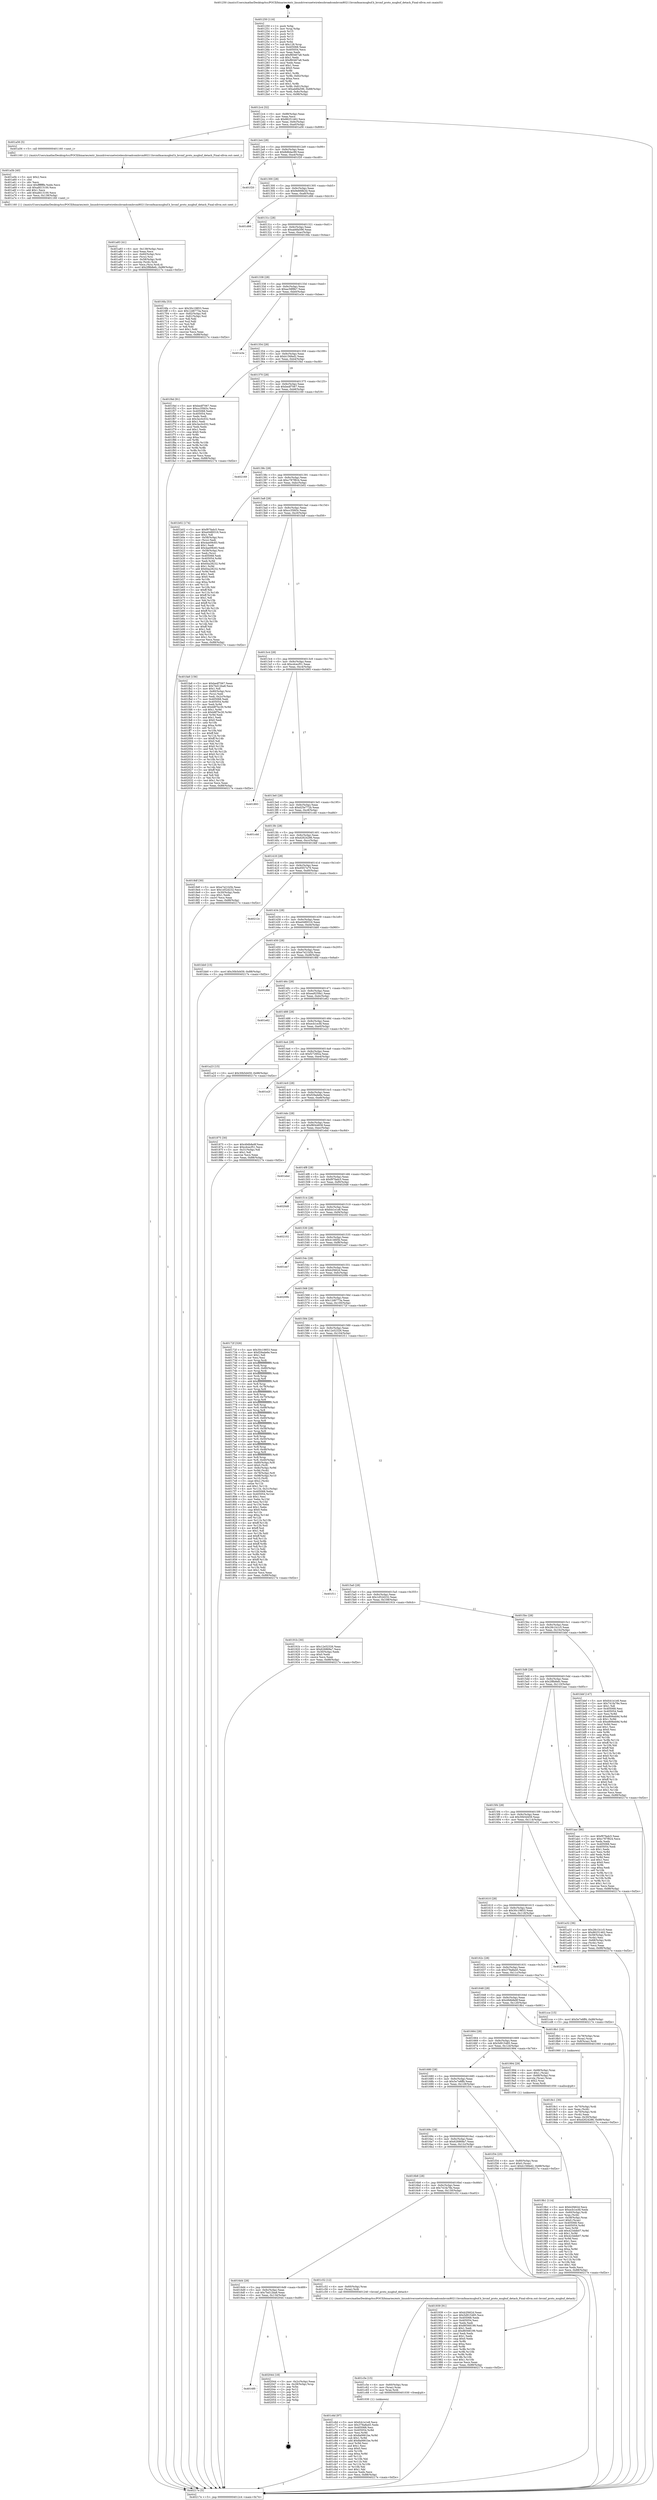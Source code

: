 digraph "0x401250" {
  label = "0x401250 (/mnt/c/Users/mathe/Desktop/tcc/POCII/binaries/extr_linuxdriversnetwirelessbroadcombrcm80211brcmfmacmsgbuf.h_brcmf_proto_msgbuf_detach_Final-ollvm.out::main(0))"
  labelloc = "t"
  node[shape=record]

  Entry [label="",width=0.3,height=0.3,shape=circle,fillcolor=black,style=filled]
  "0x4012c4" [label="{
     0x4012c4 [32]\l
     | [instrs]\l
     &nbsp;&nbsp;0x4012c4 \<+6\>: mov -0x88(%rbp),%eax\l
     &nbsp;&nbsp;0x4012ca \<+2\>: mov %eax,%ecx\l
     &nbsp;&nbsp;0x4012cc \<+6\>: sub $0x86251462,%ecx\l
     &nbsp;&nbsp;0x4012d2 \<+6\>: mov %eax,-0x9c(%rbp)\l
     &nbsp;&nbsp;0x4012d8 \<+6\>: mov %ecx,-0xa0(%rbp)\l
     &nbsp;&nbsp;0x4012de \<+6\>: je 0000000000401a56 \<main+0x806\>\l
  }"]
  "0x401a56" [label="{
     0x401a56 [5]\l
     | [instrs]\l
     &nbsp;&nbsp;0x401a56 \<+5\>: call 0000000000401160 \<next_i\>\l
     | [calls]\l
     &nbsp;&nbsp;0x401160 \{1\} (/mnt/c/Users/mathe/Desktop/tcc/POCII/binaries/extr_linuxdriversnetwirelessbroadcombrcm80211brcmfmacmsgbuf.h_brcmf_proto_msgbuf_detach_Final-ollvm.out::next_i)\l
  }"]
  "0x4012e4" [label="{
     0x4012e4 [28]\l
     | [instrs]\l
     &nbsp;&nbsp;0x4012e4 \<+5\>: jmp 00000000004012e9 \<main+0x99\>\l
     &nbsp;&nbsp;0x4012e9 \<+6\>: mov -0x9c(%rbp),%eax\l
     &nbsp;&nbsp;0x4012ef \<+5\>: sub $0x8d6dac99,%eax\l
     &nbsp;&nbsp;0x4012f4 \<+6\>: mov %eax,-0xa4(%rbp)\l
     &nbsp;&nbsp;0x4012fa \<+6\>: je 0000000000401f20 \<main+0xcd0\>\l
  }"]
  Exit [label="",width=0.3,height=0.3,shape=circle,fillcolor=black,style=filled,peripheries=2]
  "0x401f20" [label="{
     0x401f20\l
  }", style=dashed]
  "0x401300" [label="{
     0x401300 [28]\l
     | [instrs]\l
     &nbsp;&nbsp;0x401300 \<+5\>: jmp 0000000000401305 \<main+0xb5\>\l
     &nbsp;&nbsp;0x401305 \<+6\>: mov -0x9c(%rbp),%eax\l
     &nbsp;&nbsp;0x40130b \<+5\>: sub $0x9e668b3d,%eax\l
     &nbsp;&nbsp;0x401310 \<+6\>: mov %eax,-0xa8(%rbp)\l
     &nbsp;&nbsp;0x401316 \<+6\>: je 0000000000401d66 \<main+0xb16\>\l
  }"]
  "0x4016f0" [label="{
     0x4016f0\l
  }", style=dashed]
  "0x401d66" [label="{
     0x401d66\l
  }", style=dashed]
  "0x40131c" [label="{
     0x40131c [28]\l
     | [instrs]\l
     &nbsp;&nbsp;0x40131c \<+5\>: jmp 0000000000401321 \<main+0xd1\>\l
     &nbsp;&nbsp;0x401321 \<+6\>: mov -0x9c(%rbp),%eax\l
     &nbsp;&nbsp;0x401327 \<+5\>: sub $0xab6fa596,%eax\l
     &nbsp;&nbsp;0x40132c \<+6\>: mov %eax,-0xac(%rbp)\l
     &nbsp;&nbsp;0x401332 \<+6\>: je 00000000004016fa \<main+0x4aa\>\l
  }"]
  "0x402044" [label="{
     0x402044 [18]\l
     | [instrs]\l
     &nbsp;&nbsp;0x402044 \<+3\>: mov -0x2c(%rbp),%eax\l
     &nbsp;&nbsp;0x402047 \<+4\>: lea -0x28(%rbp),%rsp\l
     &nbsp;&nbsp;0x40204b \<+1\>: pop %rbx\l
     &nbsp;&nbsp;0x40204c \<+2\>: pop %r12\l
     &nbsp;&nbsp;0x40204e \<+2\>: pop %r13\l
     &nbsp;&nbsp;0x402050 \<+2\>: pop %r14\l
     &nbsp;&nbsp;0x402052 \<+2\>: pop %r15\l
     &nbsp;&nbsp;0x402054 \<+1\>: pop %rbp\l
     &nbsp;&nbsp;0x402055 \<+1\>: ret\l
  }"]
  "0x4016fa" [label="{
     0x4016fa [53]\l
     | [instrs]\l
     &nbsp;&nbsp;0x4016fa \<+5\>: mov $0x30c19853,%eax\l
     &nbsp;&nbsp;0x4016ff \<+5\>: mov $0x12d6773a,%ecx\l
     &nbsp;&nbsp;0x401704 \<+6\>: mov -0x82(%rbp),%dl\l
     &nbsp;&nbsp;0x40170a \<+7\>: mov -0x81(%rbp),%sil\l
     &nbsp;&nbsp;0x401711 \<+3\>: mov %dl,%dil\l
     &nbsp;&nbsp;0x401714 \<+3\>: and %sil,%dil\l
     &nbsp;&nbsp;0x401717 \<+3\>: xor %sil,%dl\l
     &nbsp;&nbsp;0x40171a \<+3\>: or %dl,%dil\l
     &nbsp;&nbsp;0x40171d \<+4\>: test $0x1,%dil\l
     &nbsp;&nbsp;0x401721 \<+3\>: cmovne %ecx,%eax\l
     &nbsp;&nbsp;0x401724 \<+6\>: mov %eax,-0x88(%rbp)\l
     &nbsp;&nbsp;0x40172a \<+5\>: jmp 000000000040217e \<main+0xf2e\>\l
  }"]
  "0x401338" [label="{
     0x401338 [28]\l
     | [instrs]\l
     &nbsp;&nbsp;0x401338 \<+5\>: jmp 000000000040133d \<main+0xed\>\l
     &nbsp;&nbsp;0x40133d \<+6\>: mov -0x9c(%rbp),%eax\l
     &nbsp;&nbsp;0x401343 \<+5\>: sub $0xac58f9b7,%eax\l
     &nbsp;&nbsp;0x401348 \<+6\>: mov %eax,-0xb0(%rbp)\l
     &nbsp;&nbsp;0x40134e \<+6\>: je 0000000000401e3e \<main+0xbee\>\l
  }"]
  "0x40217e" [label="{
     0x40217e [5]\l
     | [instrs]\l
     &nbsp;&nbsp;0x40217e \<+5\>: jmp 00000000004012c4 \<main+0x74\>\l
  }"]
  "0x401250" [label="{
     0x401250 [116]\l
     | [instrs]\l
     &nbsp;&nbsp;0x401250 \<+1\>: push %rbp\l
     &nbsp;&nbsp;0x401251 \<+3\>: mov %rsp,%rbp\l
     &nbsp;&nbsp;0x401254 \<+2\>: push %r15\l
     &nbsp;&nbsp;0x401256 \<+2\>: push %r14\l
     &nbsp;&nbsp;0x401258 \<+2\>: push %r13\l
     &nbsp;&nbsp;0x40125a \<+2\>: push %r12\l
     &nbsp;&nbsp;0x40125c \<+1\>: push %rbx\l
     &nbsp;&nbsp;0x40125d \<+7\>: sub $0x128,%rsp\l
     &nbsp;&nbsp;0x401264 \<+7\>: mov 0x405068,%eax\l
     &nbsp;&nbsp;0x40126b \<+7\>: mov 0x405054,%ecx\l
     &nbsp;&nbsp;0x401272 \<+2\>: mov %eax,%edx\l
     &nbsp;&nbsp;0x401274 \<+6\>: add $0xf60467a8,%edx\l
     &nbsp;&nbsp;0x40127a \<+3\>: sub $0x1,%edx\l
     &nbsp;&nbsp;0x40127d \<+6\>: sub $0xf60467a8,%edx\l
     &nbsp;&nbsp;0x401283 \<+3\>: imul %edx,%eax\l
     &nbsp;&nbsp;0x401286 \<+3\>: and $0x1,%eax\l
     &nbsp;&nbsp;0x401289 \<+3\>: cmp $0x0,%eax\l
     &nbsp;&nbsp;0x40128c \<+4\>: sete %r8b\l
     &nbsp;&nbsp;0x401290 \<+4\>: and $0x1,%r8b\l
     &nbsp;&nbsp;0x401294 \<+7\>: mov %r8b,-0x82(%rbp)\l
     &nbsp;&nbsp;0x40129b \<+3\>: cmp $0xa,%ecx\l
     &nbsp;&nbsp;0x40129e \<+4\>: setl %r8b\l
     &nbsp;&nbsp;0x4012a2 \<+4\>: and $0x1,%r8b\l
     &nbsp;&nbsp;0x4012a6 \<+7\>: mov %r8b,-0x81(%rbp)\l
     &nbsp;&nbsp;0x4012ad \<+10\>: movl $0xab6fa596,-0x88(%rbp)\l
     &nbsp;&nbsp;0x4012b7 \<+6\>: mov %edi,-0x8c(%rbp)\l
     &nbsp;&nbsp;0x4012bd \<+7\>: mov %rsi,-0x98(%rbp)\l
  }"]
  "0x401c6d" [label="{
     0x401c6d [97]\l
     | [instrs]\l
     &nbsp;&nbsp;0x401c6d \<+5\>: mov $0xfcb1e1e8,%ecx\l
     &nbsp;&nbsp;0x401c72 \<+5\>: mov $0x378a8a45,%edx\l
     &nbsp;&nbsp;0x401c77 \<+7\>: mov 0x405068,%esi\l
     &nbsp;&nbsp;0x401c7e \<+8\>: mov 0x405054,%r8d\l
     &nbsp;&nbsp;0x401c86 \<+3\>: mov %esi,%r9d\l
     &nbsp;&nbsp;0x401c89 \<+7\>: sub $0x8a0661be,%r9d\l
     &nbsp;&nbsp;0x401c90 \<+4\>: sub $0x1,%r9d\l
     &nbsp;&nbsp;0x401c94 \<+7\>: add $0x8a0661be,%r9d\l
     &nbsp;&nbsp;0x401c9b \<+4\>: imul %r9d,%esi\l
     &nbsp;&nbsp;0x401c9f \<+3\>: and $0x1,%esi\l
     &nbsp;&nbsp;0x401ca2 \<+3\>: cmp $0x0,%esi\l
     &nbsp;&nbsp;0x401ca5 \<+4\>: sete %r10b\l
     &nbsp;&nbsp;0x401ca9 \<+4\>: cmp $0xa,%r8d\l
     &nbsp;&nbsp;0x401cad \<+4\>: setl %r11b\l
     &nbsp;&nbsp;0x401cb1 \<+3\>: mov %r10b,%bl\l
     &nbsp;&nbsp;0x401cb4 \<+3\>: and %r11b,%bl\l
     &nbsp;&nbsp;0x401cb7 \<+3\>: xor %r11b,%r10b\l
     &nbsp;&nbsp;0x401cba \<+3\>: or %r10b,%bl\l
     &nbsp;&nbsp;0x401cbd \<+3\>: test $0x1,%bl\l
     &nbsp;&nbsp;0x401cc0 \<+3\>: cmovne %edx,%ecx\l
     &nbsp;&nbsp;0x401cc3 \<+6\>: mov %ecx,-0x88(%rbp)\l
     &nbsp;&nbsp;0x401cc9 \<+5\>: jmp 000000000040217e \<main+0xf2e\>\l
  }"]
  "0x401e3e" [label="{
     0x401e3e\l
  }", style=dashed]
  "0x401354" [label="{
     0x401354 [28]\l
     | [instrs]\l
     &nbsp;&nbsp;0x401354 \<+5\>: jmp 0000000000401359 \<main+0x109\>\l
     &nbsp;&nbsp;0x401359 \<+6\>: mov -0x9c(%rbp),%eax\l
     &nbsp;&nbsp;0x40135f \<+5\>: sub $0xb156fed2,%eax\l
     &nbsp;&nbsp;0x401364 \<+6\>: mov %eax,-0xb4(%rbp)\l
     &nbsp;&nbsp;0x40136a \<+6\>: je 0000000000401f4d \<main+0xcfd\>\l
  }"]
  "0x401c5e" [label="{
     0x401c5e [15]\l
     | [instrs]\l
     &nbsp;&nbsp;0x401c5e \<+4\>: mov -0x60(%rbp),%rax\l
     &nbsp;&nbsp;0x401c62 \<+3\>: mov (%rax),%rax\l
     &nbsp;&nbsp;0x401c65 \<+3\>: mov %rax,%rdi\l
     &nbsp;&nbsp;0x401c68 \<+5\>: call 0000000000401030 \<free@plt\>\l
     | [calls]\l
     &nbsp;&nbsp;0x401030 \{1\} (unknown)\l
  }"]
  "0x401f4d" [label="{
     0x401f4d [91]\l
     | [instrs]\l
     &nbsp;&nbsp;0x401f4d \<+5\>: mov $0xbedf7067,%eax\l
     &nbsp;&nbsp;0x401f52 \<+5\>: mov $0xcc35fd3c,%ecx\l
     &nbsp;&nbsp;0x401f57 \<+7\>: mov 0x405068,%edx\l
     &nbsp;&nbsp;0x401f5e \<+7\>: mov 0x405054,%esi\l
     &nbsp;&nbsp;0x401f65 \<+2\>: mov %edx,%edi\l
     &nbsp;&nbsp;0x401f67 \<+6\>: sub $0x3ec0c032,%edi\l
     &nbsp;&nbsp;0x401f6d \<+3\>: sub $0x1,%edi\l
     &nbsp;&nbsp;0x401f70 \<+6\>: add $0x3ec0c032,%edi\l
     &nbsp;&nbsp;0x401f76 \<+3\>: imul %edi,%edx\l
     &nbsp;&nbsp;0x401f79 \<+3\>: and $0x1,%edx\l
     &nbsp;&nbsp;0x401f7c \<+3\>: cmp $0x0,%edx\l
     &nbsp;&nbsp;0x401f7f \<+4\>: sete %r8b\l
     &nbsp;&nbsp;0x401f83 \<+3\>: cmp $0xa,%esi\l
     &nbsp;&nbsp;0x401f86 \<+4\>: setl %r9b\l
     &nbsp;&nbsp;0x401f8a \<+3\>: mov %r8b,%r10b\l
     &nbsp;&nbsp;0x401f8d \<+3\>: and %r9b,%r10b\l
     &nbsp;&nbsp;0x401f90 \<+3\>: xor %r9b,%r8b\l
     &nbsp;&nbsp;0x401f93 \<+3\>: or %r8b,%r10b\l
     &nbsp;&nbsp;0x401f96 \<+4\>: test $0x1,%r10b\l
     &nbsp;&nbsp;0x401f9a \<+3\>: cmovne %ecx,%eax\l
     &nbsp;&nbsp;0x401f9d \<+6\>: mov %eax,-0x88(%rbp)\l
     &nbsp;&nbsp;0x401fa3 \<+5\>: jmp 000000000040217e \<main+0xf2e\>\l
  }"]
  "0x401370" [label="{
     0x401370 [28]\l
     | [instrs]\l
     &nbsp;&nbsp;0x401370 \<+5\>: jmp 0000000000401375 \<main+0x125\>\l
     &nbsp;&nbsp;0x401375 \<+6\>: mov -0x9c(%rbp),%eax\l
     &nbsp;&nbsp;0x40137b \<+5\>: sub $0xbedf7067,%eax\l
     &nbsp;&nbsp;0x401380 \<+6\>: mov %eax,-0xb8(%rbp)\l
     &nbsp;&nbsp;0x401386 \<+6\>: je 0000000000402169 \<main+0xf19\>\l
  }"]
  "0x4016d4" [label="{
     0x4016d4 [28]\l
     | [instrs]\l
     &nbsp;&nbsp;0x4016d4 \<+5\>: jmp 00000000004016d9 \<main+0x489\>\l
     &nbsp;&nbsp;0x4016d9 \<+6\>: mov -0x9c(%rbp),%eax\l
     &nbsp;&nbsp;0x4016df \<+5\>: sub $0x7bd12ba8,%eax\l
     &nbsp;&nbsp;0x4016e4 \<+6\>: mov %eax,-0x134(%rbp)\l
     &nbsp;&nbsp;0x4016ea \<+6\>: je 0000000000402044 \<main+0xdf4\>\l
  }"]
  "0x402169" [label="{
     0x402169\l
  }", style=dashed]
  "0x40138c" [label="{
     0x40138c [28]\l
     | [instrs]\l
     &nbsp;&nbsp;0x40138c \<+5\>: jmp 0000000000401391 \<main+0x141\>\l
     &nbsp;&nbsp;0x401391 \<+6\>: mov -0x9c(%rbp),%eax\l
     &nbsp;&nbsp;0x401397 \<+5\>: sub $0xc787f824,%eax\l
     &nbsp;&nbsp;0x40139c \<+6\>: mov %eax,-0xbc(%rbp)\l
     &nbsp;&nbsp;0x4013a2 \<+6\>: je 0000000000401b02 \<main+0x8b2\>\l
  }"]
  "0x401c52" [label="{
     0x401c52 [12]\l
     | [instrs]\l
     &nbsp;&nbsp;0x401c52 \<+4\>: mov -0x60(%rbp),%rax\l
     &nbsp;&nbsp;0x401c56 \<+3\>: mov (%rax),%rdi\l
     &nbsp;&nbsp;0x401c59 \<+5\>: call 0000000000401240 \<brcmf_proto_msgbuf_detach\>\l
     | [calls]\l
     &nbsp;&nbsp;0x401240 \{1\} (/mnt/c/Users/mathe/Desktop/tcc/POCII/binaries/extr_linuxdriversnetwirelessbroadcombrcm80211brcmfmacmsgbuf.h_brcmf_proto_msgbuf_detach_Final-ollvm.out::brcmf_proto_msgbuf_detach)\l
  }"]
  "0x401b02" [label="{
     0x401b02 [174]\l
     | [instrs]\l
     &nbsp;&nbsp;0x401b02 \<+5\>: mov $0xf97fadc5,%eax\l
     &nbsp;&nbsp;0x401b07 \<+5\>: mov $0xe0489316,%ecx\l
     &nbsp;&nbsp;0x401b0c \<+2\>: mov $0x1,%dl\l
     &nbsp;&nbsp;0x401b0e \<+4\>: mov -0x58(%rbp),%rsi\l
     &nbsp;&nbsp;0x401b12 \<+2\>: mov (%rsi),%edi\l
     &nbsp;&nbsp;0x401b14 \<+6\>: sub $0x4ae09c83,%edi\l
     &nbsp;&nbsp;0x401b1a \<+3\>: add $0x1,%edi\l
     &nbsp;&nbsp;0x401b1d \<+6\>: add $0x4ae09c83,%edi\l
     &nbsp;&nbsp;0x401b23 \<+4\>: mov -0x58(%rbp),%rsi\l
     &nbsp;&nbsp;0x401b27 \<+2\>: mov %edi,(%rsi)\l
     &nbsp;&nbsp;0x401b29 \<+7\>: mov 0x405068,%edi\l
     &nbsp;&nbsp;0x401b30 \<+8\>: mov 0x405054,%r8d\l
     &nbsp;&nbsp;0x401b38 \<+3\>: mov %edi,%r9d\l
     &nbsp;&nbsp;0x401b3b \<+7\>: sub $0x64a28232,%r9d\l
     &nbsp;&nbsp;0x401b42 \<+4\>: sub $0x1,%r9d\l
     &nbsp;&nbsp;0x401b46 \<+7\>: add $0x64a28232,%r9d\l
     &nbsp;&nbsp;0x401b4d \<+4\>: imul %r9d,%edi\l
     &nbsp;&nbsp;0x401b51 \<+3\>: and $0x1,%edi\l
     &nbsp;&nbsp;0x401b54 \<+3\>: cmp $0x0,%edi\l
     &nbsp;&nbsp;0x401b57 \<+4\>: sete %r10b\l
     &nbsp;&nbsp;0x401b5b \<+4\>: cmp $0xa,%r8d\l
     &nbsp;&nbsp;0x401b5f \<+4\>: setl %r11b\l
     &nbsp;&nbsp;0x401b63 \<+3\>: mov %r10b,%bl\l
     &nbsp;&nbsp;0x401b66 \<+3\>: xor $0xff,%bl\l
     &nbsp;&nbsp;0x401b69 \<+3\>: mov %r11b,%r14b\l
     &nbsp;&nbsp;0x401b6c \<+4\>: xor $0xff,%r14b\l
     &nbsp;&nbsp;0x401b70 \<+3\>: xor $0x1,%dl\l
     &nbsp;&nbsp;0x401b73 \<+3\>: mov %bl,%r15b\l
     &nbsp;&nbsp;0x401b76 \<+4\>: and $0xff,%r15b\l
     &nbsp;&nbsp;0x401b7a \<+3\>: and %dl,%r10b\l
     &nbsp;&nbsp;0x401b7d \<+3\>: mov %r14b,%r12b\l
     &nbsp;&nbsp;0x401b80 \<+4\>: and $0xff,%r12b\l
     &nbsp;&nbsp;0x401b84 \<+3\>: and %dl,%r11b\l
     &nbsp;&nbsp;0x401b87 \<+3\>: or %r10b,%r15b\l
     &nbsp;&nbsp;0x401b8a \<+3\>: or %r11b,%r12b\l
     &nbsp;&nbsp;0x401b8d \<+3\>: xor %r12b,%r15b\l
     &nbsp;&nbsp;0x401b90 \<+3\>: or %r14b,%bl\l
     &nbsp;&nbsp;0x401b93 \<+3\>: xor $0xff,%bl\l
     &nbsp;&nbsp;0x401b96 \<+3\>: or $0x1,%dl\l
     &nbsp;&nbsp;0x401b99 \<+2\>: and %dl,%bl\l
     &nbsp;&nbsp;0x401b9b \<+3\>: or %bl,%r15b\l
     &nbsp;&nbsp;0x401b9e \<+4\>: test $0x1,%r15b\l
     &nbsp;&nbsp;0x401ba2 \<+3\>: cmovne %ecx,%eax\l
     &nbsp;&nbsp;0x401ba5 \<+6\>: mov %eax,-0x88(%rbp)\l
     &nbsp;&nbsp;0x401bab \<+5\>: jmp 000000000040217e \<main+0xf2e\>\l
  }"]
  "0x4013a8" [label="{
     0x4013a8 [28]\l
     | [instrs]\l
     &nbsp;&nbsp;0x4013a8 \<+5\>: jmp 00000000004013ad \<main+0x15d\>\l
     &nbsp;&nbsp;0x4013ad \<+6\>: mov -0x9c(%rbp),%eax\l
     &nbsp;&nbsp;0x4013b3 \<+5\>: sub $0xcc35fd3c,%eax\l
     &nbsp;&nbsp;0x4013b8 \<+6\>: mov %eax,-0xc0(%rbp)\l
     &nbsp;&nbsp;0x4013be \<+6\>: je 0000000000401fa8 \<main+0xd58\>\l
  }"]
  "0x401a83" [label="{
     0x401a83 [41]\l
     | [instrs]\l
     &nbsp;&nbsp;0x401a83 \<+6\>: mov -0x138(%rbp),%ecx\l
     &nbsp;&nbsp;0x401a89 \<+3\>: imul %eax,%ecx\l
     &nbsp;&nbsp;0x401a8c \<+4\>: mov -0x60(%rbp),%rsi\l
     &nbsp;&nbsp;0x401a90 \<+3\>: mov (%rsi),%rsi\l
     &nbsp;&nbsp;0x401a93 \<+4\>: mov -0x58(%rbp),%rdi\l
     &nbsp;&nbsp;0x401a97 \<+3\>: movslq (%rdi),%rdi\l
     &nbsp;&nbsp;0x401a9a \<+3\>: mov %ecx,(%rsi,%rdi,4)\l
     &nbsp;&nbsp;0x401a9d \<+10\>: movl $0x2f8b8efc,-0x88(%rbp)\l
     &nbsp;&nbsp;0x401aa7 \<+5\>: jmp 000000000040217e \<main+0xf2e\>\l
  }"]
  "0x401fa8" [label="{
     0x401fa8 [156]\l
     | [instrs]\l
     &nbsp;&nbsp;0x401fa8 \<+5\>: mov $0xbedf7067,%eax\l
     &nbsp;&nbsp;0x401fad \<+5\>: mov $0x7bd12ba8,%ecx\l
     &nbsp;&nbsp;0x401fb2 \<+2\>: mov $0x1,%dl\l
     &nbsp;&nbsp;0x401fb4 \<+4\>: mov -0x80(%rbp),%rsi\l
     &nbsp;&nbsp;0x401fb8 \<+2\>: mov (%rsi),%edi\l
     &nbsp;&nbsp;0x401fba \<+3\>: mov %edi,-0x2c(%rbp)\l
     &nbsp;&nbsp;0x401fbd \<+7\>: mov 0x405068,%edi\l
     &nbsp;&nbsp;0x401fc4 \<+8\>: mov 0x405054,%r8d\l
     &nbsp;&nbsp;0x401fcc \<+3\>: mov %edi,%r9d\l
     &nbsp;&nbsp;0x401fcf \<+7\>: add $0xb8f7bc30,%r9d\l
     &nbsp;&nbsp;0x401fd6 \<+4\>: sub $0x1,%r9d\l
     &nbsp;&nbsp;0x401fda \<+7\>: sub $0xb8f7bc30,%r9d\l
     &nbsp;&nbsp;0x401fe1 \<+4\>: imul %r9d,%edi\l
     &nbsp;&nbsp;0x401fe5 \<+3\>: and $0x1,%edi\l
     &nbsp;&nbsp;0x401fe8 \<+3\>: cmp $0x0,%edi\l
     &nbsp;&nbsp;0x401feb \<+4\>: sete %r10b\l
     &nbsp;&nbsp;0x401fef \<+4\>: cmp $0xa,%r8d\l
     &nbsp;&nbsp;0x401ff3 \<+4\>: setl %r11b\l
     &nbsp;&nbsp;0x401ff7 \<+3\>: mov %r10b,%bl\l
     &nbsp;&nbsp;0x401ffa \<+3\>: xor $0xff,%bl\l
     &nbsp;&nbsp;0x401ffd \<+3\>: mov %r11b,%r14b\l
     &nbsp;&nbsp;0x402000 \<+4\>: xor $0xff,%r14b\l
     &nbsp;&nbsp;0x402004 \<+3\>: xor $0x0,%dl\l
     &nbsp;&nbsp;0x402007 \<+3\>: mov %bl,%r15b\l
     &nbsp;&nbsp;0x40200a \<+4\>: and $0x0,%r15b\l
     &nbsp;&nbsp;0x40200e \<+3\>: and %dl,%r10b\l
     &nbsp;&nbsp;0x402011 \<+3\>: mov %r14b,%r12b\l
     &nbsp;&nbsp;0x402014 \<+4\>: and $0x0,%r12b\l
     &nbsp;&nbsp;0x402018 \<+3\>: and %dl,%r11b\l
     &nbsp;&nbsp;0x40201b \<+3\>: or %r10b,%r15b\l
     &nbsp;&nbsp;0x40201e \<+3\>: or %r11b,%r12b\l
     &nbsp;&nbsp;0x402021 \<+3\>: xor %r12b,%r15b\l
     &nbsp;&nbsp;0x402024 \<+3\>: or %r14b,%bl\l
     &nbsp;&nbsp;0x402027 \<+3\>: xor $0xff,%bl\l
     &nbsp;&nbsp;0x40202a \<+3\>: or $0x0,%dl\l
     &nbsp;&nbsp;0x40202d \<+2\>: and %dl,%bl\l
     &nbsp;&nbsp;0x40202f \<+3\>: or %bl,%r15b\l
     &nbsp;&nbsp;0x402032 \<+4\>: test $0x1,%r15b\l
     &nbsp;&nbsp;0x402036 \<+3\>: cmovne %ecx,%eax\l
     &nbsp;&nbsp;0x402039 \<+6\>: mov %eax,-0x88(%rbp)\l
     &nbsp;&nbsp;0x40203f \<+5\>: jmp 000000000040217e \<main+0xf2e\>\l
  }"]
  "0x4013c4" [label="{
     0x4013c4 [28]\l
     | [instrs]\l
     &nbsp;&nbsp;0x4013c4 \<+5\>: jmp 00000000004013c9 \<main+0x179\>\l
     &nbsp;&nbsp;0x4013c9 \<+6\>: mov -0x9c(%rbp),%eax\l
     &nbsp;&nbsp;0x4013cf \<+5\>: sub $0xcdcecf51,%eax\l
     &nbsp;&nbsp;0x4013d4 \<+6\>: mov %eax,-0xc4(%rbp)\l
     &nbsp;&nbsp;0x4013da \<+6\>: je 0000000000401893 \<main+0x643\>\l
  }"]
  "0x401a5b" [label="{
     0x401a5b [40]\l
     | [instrs]\l
     &nbsp;&nbsp;0x401a5b \<+5\>: mov $0x2,%ecx\l
     &nbsp;&nbsp;0x401a60 \<+1\>: cltd\l
     &nbsp;&nbsp;0x401a61 \<+2\>: idiv %ecx\l
     &nbsp;&nbsp;0x401a63 \<+6\>: imul $0xfffffffe,%edx,%ecx\l
     &nbsp;&nbsp;0x401a69 \<+6\>: sub $0xafd13100,%ecx\l
     &nbsp;&nbsp;0x401a6f \<+3\>: add $0x1,%ecx\l
     &nbsp;&nbsp;0x401a72 \<+6\>: add $0xafd13100,%ecx\l
     &nbsp;&nbsp;0x401a78 \<+6\>: mov %ecx,-0x138(%rbp)\l
     &nbsp;&nbsp;0x401a7e \<+5\>: call 0000000000401160 \<next_i\>\l
     | [calls]\l
     &nbsp;&nbsp;0x401160 \{1\} (/mnt/c/Users/mathe/Desktop/tcc/POCII/binaries/extr_linuxdriversnetwirelessbroadcombrcm80211brcmfmacmsgbuf.h_brcmf_proto_msgbuf_detach_Final-ollvm.out::next_i)\l
  }"]
  "0x401893" [label="{
     0x401893\l
  }", style=dashed]
  "0x4013e0" [label="{
     0x4013e0 [28]\l
     | [instrs]\l
     &nbsp;&nbsp;0x4013e0 \<+5\>: jmp 00000000004013e5 \<main+0x195\>\l
     &nbsp;&nbsp;0x4013e5 \<+6\>: mov -0x9c(%rbp),%eax\l
     &nbsp;&nbsp;0x4013eb \<+5\>: sub $0xd25e772b,%eax\l
     &nbsp;&nbsp;0x4013f0 \<+6\>: mov %eax,-0xc8(%rbp)\l
     &nbsp;&nbsp;0x4013f6 \<+6\>: je 0000000000401cdd \<main+0xa8d\>\l
  }"]
  "0x4019b1" [label="{
     0x4019b1 [114]\l
     | [instrs]\l
     &nbsp;&nbsp;0x4019b1 \<+5\>: mov $0xb2f462d,%ecx\l
     &nbsp;&nbsp;0x4019b6 \<+5\>: mov $0xecb1ecfd,%edx\l
     &nbsp;&nbsp;0x4019bb \<+4\>: mov -0x60(%rbp),%rdi\l
     &nbsp;&nbsp;0x4019bf \<+3\>: mov %rax,(%rdi)\l
     &nbsp;&nbsp;0x4019c2 \<+4\>: mov -0x58(%rbp),%rax\l
     &nbsp;&nbsp;0x4019c6 \<+6\>: movl $0x0,(%rax)\l
     &nbsp;&nbsp;0x4019cc \<+7\>: mov 0x405068,%esi\l
     &nbsp;&nbsp;0x4019d3 \<+8\>: mov 0x405054,%r8d\l
     &nbsp;&nbsp;0x4019db \<+3\>: mov %esi,%r9d\l
     &nbsp;&nbsp;0x4019de \<+7\>: add $0x423ddb07,%r9d\l
     &nbsp;&nbsp;0x4019e5 \<+4\>: sub $0x1,%r9d\l
     &nbsp;&nbsp;0x4019e9 \<+7\>: sub $0x423ddb07,%r9d\l
     &nbsp;&nbsp;0x4019f0 \<+4\>: imul %r9d,%esi\l
     &nbsp;&nbsp;0x4019f4 \<+3\>: and $0x1,%esi\l
     &nbsp;&nbsp;0x4019f7 \<+3\>: cmp $0x0,%esi\l
     &nbsp;&nbsp;0x4019fa \<+4\>: sete %r10b\l
     &nbsp;&nbsp;0x4019fe \<+4\>: cmp $0xa,%r8d\l
     &nbsp;&nbsp;0x401a02 \<+4\>: setl %r11b\l
     &nbsp;&nbsp;0x401a06 \<+3\>: mov %r10b,%bl\l
     &nbsp;&nbsp;0x401a09 \<+3\>: and %r11b,%bl\l
     &nbsp;&nbsp;0x401a0c \<+3\>: xor %r11b,%r10b\l
     &nbsp;&nbsp;0x401a0f \<+3\>: or %r10b,%bl\l
     &nbsp;&nbsp;0x401a12 \<+3\>: test $0x1,%bl\l
     &nbsp;&nbsp;0x401a15 \<+3\>: cmovne %edx,%ecx\l
     &nbsp;&nbsp;0x401a18 \<+6\>: mov %ecx,-0x88(%rbp)\l
     &nbsp;&nbsp;0x401a1e \<+5\>: jmp 000000000040217e \<main+0xf2e\>\l
  }"]
  "0x401cdd" [label="{
     0x401cdd\l
  }", style=dashed]
  "0x4013fc" [label="{
     0x4013fc [28]\l
     | [instrs]\l
     &nbsp;&nbsp;0x4013fc \<+5\>: jmp 0000000000401401 \<main+0x1b1\>\l
     &nbsp;&nbsp;0x401401 \<+6\>: mov -0x9c(%rbp),%eax\l
     &nbsp;&nbsp;0x401407 \<+5\>: sub $0xd2624286,%eax\l
     &nbsp;&nbsp;0x40140c \<+6\>: mov %eax,-0xcc(%rbp)\l
     &nbsp;&nbsp;0x401412 \<+6\>: je 00000000004018df \<main+0x68f\>\l
  }"]
  "0x4016b8" [label="{
     0x4016b8 [28]\l
     | [instrs]\l
     &nbsp;&nbsp;0x4016b8 \<+5\>: jmp 00000000004016bd \<main+0x46d\>\l
     &nbsp;&nbsp;0x4016bd \<+6\>: mov -0x9c(%rbp),%eax\l
     &nbsp;&nbsp;0x4016c3 \<+5\>: sub $0x741fa78e,%eax\l
     &nbsp;&nbsp;0x4016c8 \<+6\>: mov %eax,-0x130(%rbp)\l
     &nbsp;&nbsp;0x4016ce \<+6\>: je 0000000000401c52 \<main+0xa02\>\l
  }"]
  "0x4018df" [label="{
     0x4018df [30]\l
     | [instrs]\l
     &nbsp;&nbsp;0x4018df \<+5\>: mov $0xe7e21b5b,%eax\l
     &nbsp;&nbsp;0x4018e4 \<+5\>: mov $0x1d52d232,%ecx\l
     &nbsp;&nbsp;0x4018e9 \<+3\>: mov -0x30(%rbp),%edx\l
     &nbsp;&nbsp;0x4018ec \<+3\>: cmp $0x1,%edx\l
     &nbsp;&nbsp;0x4018ef \<+3\>: cmovl %ecx,%eax\l
     &nbsp;&nbsp;0x4018f2 \<+6\>: mov %eax,-0x88(%rbp)\l
     &nbsp;&nbsp;0x4018f8 \<+5\>: jmp 000000000040217e \<main+0xf2e\>\l
  }"]
  "0x401418" [label="{
     0x401418 [28]\l
     | [instrs]\l
     &nbsp;&nbsp;0x401418 \<+5\>: jmp 000000000040141d \<main+0x1cd\>\l
     &nbsp;&nbsp;0x40141d \<+6\>: mov -0x9c(%rbp),%eax\l
     &nbsp;&nbsp;0x401423 \<+5\>: sub $0xd5f27e79,%eax\l
     &nbsp;&nbsp;0x401428 \<+6\>: mov %eax,-0xd0(%rbp)\l
     &nbsp;&nbsp;0x40142e \<+6\>: je 000000000040212c \<main+0xedc\>\l
  }"]
  "0x401939" [label="{
     0x401939 [91]\l
     | [instrs]\l
     &nbsp;&nbsp;0x401939 \<+5\>: mov $0xb2f462d,%eax\l
     &nbsp;&nbsp;0x40193e \<+5\>: mov $0x5d915485,%ecx\l
     &nbsp;&nbsp;0x401943 \<+7\>: mov 0x405068,%edx\l
     &nbsp;&nbsp;0x40194a \<+7\>: mov 0x405054,%esi\l
     &nbsp;&nbsp;0x401951 \<+2\>: mov %edx,%edi\l
     &nbsp;&nbsp;0x401953 \<+6\>: add $0x86568199,%edi\l
     &nbsp;&nbsp;0x401959 \<+3\>: sub $0x1,%edi\l
     &nbsp;&nbsp;0x40195c \<+6\>: sub $0x86568199,%edi\l
     &nbsp;&nbsp;0x401962 \<+3\>: imul %edi,%edx\l
     &nbsp;&nbsp;0x401965 \<+3\>: and $0x1,%edx\l
     &nbsp;&nbsp;0x401968 \<+3\>: cmp $0x0,%edx\l
     &nbsp;&nbsp;0x40196b \<+4\>: sete %r8b\l
     &nbsp;&nbsp;0x40196f \<+3\>: cmp $0xa,%esi\l
     &nbsp;&nbsp;0x401972 \<+4\>: setl %r9b\l
     &nbsp;&nbsp;0x401976 \<+3\>: mov %r8b,%r10b\l
     &nbsp;&nbsp;0x401979 \<+3\>: and %r9b,%r10b\l
     &nbsp;&nbsp;0x40197c \<+3\>: xor %r9b,%r8b\l
     &nbsp;&nbsp;0x40197f \<+3\>: or %r8b,%r10b\l
     &nbsp;&nbsp;0x401982 \<+4\>: test $0x1,%r10b\l
     &nbsp;&nbsp;0x401986 \<+3\>: cmovne %ecx,%eax\l
     &nbsp;&nbsp;0x401989 \<+6\>: mov %eax,-0x88(%rbp)\l
     &nbsp;&nbsp;0x40198f \<+5\>: jmp 000000000040217e \<main+0xf2e\>\l
  }"]
  "0x40212c" [label="{
     0x40212c\l
  }", style=dashed]
  "0x401434" [label="{
     0x401434 [28]\l
     | [instrs]\l
     &nbsp;&nbsp;0x401434 \<+5\>: jmp 0000000000401439 \<main+0x1e9\>\l
     &nbsp;&nbsp;0x401439 \<+6\>: mov -0x9c(%rbp),%eax\l
     &nbsp;&nbsp;0x40143f \<+5\>: sub $0xe0489316,%eax\l
     &nbsp;&nbsp;0x401444 \<+6\>: mov %eax,-0xd4(%rbp)\l
     &nbsp;&nbsp;0x40144a \<+6\>: je 0000000000401bb0 \<main+0x960\>\l
  }"]
  "0x40169c" [label="{
     0x40169c [28]\l
     | [instrs]\l
     &nbsp;&nbsp;0x40169c \<+5\>: jmp 00000000004016a1 \<main+0x451\>\l
     &nbsp;&nbsp;0x4016a1 \<+6\>: mov -0x9c(%rbp),%eax\l
     &nbsp;&nbsp;0x4016a7 \<+5\>: sub $0x626869a7,%eax\l
     &nbsp;&nbsp;0x4016ac \<+6\>: mov %eax,-0x12c(%rbp)\l
     &nbsp;&nbsp;0x4016b2 \<+6\>: je 0000000000401939 \<main+0x6e9\>\l
  }"]
  "0x401bb0" [label="{
     0x401bb0 [15]\l
     | [instrs]\l
     &nbsp;&nbsp;0x401bb0 \<+10\>: movl $0x30b5d459,-0x88(%rbp)\l
     &nbsp;&nbsp;0x401bba \<+5\>: jmp 000000000040217e \<main+0xf2e\>\l
  }"]
  "0x401450" [label="{
     0x401450 [28]\l
     | [instrs]\l
     &nbsp;&nbsp;0x401450 \<+5\>: jmp 0000000000401455 \<main+0x205\>\l
     &nbsp;&nbsp;0x401455 \<+6\>: mov -0x9c(%rbp),%eax\l
     &nbsp;&nbsp;0x40145b \<+5\>: sub $0xe7e21b5b,%eax\l
     &nbsp;&nbsp;0x401460 \<+6\>: mov %eax,-0xd8(%rbp)\l
     &nbsp;&nbsp;0x401466 \<+6\>: je 00000000004018fd \<main+0x6ad\>\l
  }"]
  "0x401f34" [label="{
     0x401f34 [25]\l
     | [instrs]\l
     &nbsp;&nbsp;0x401f34 \<+4\>: mov -0x80(%rbp),%rax\l
     &nbsp;&nbsp;0x401f38 \<+6\>: movl $0x0,(%rax)\l
     &nbsp;&nbsp;0x401f3e \<+10\>: movl $0xb156fed2,-0x88(%rbp)\l
     &nbsp;&nbsp;0x401f48 \<+5\>: jmp 000000000040217e \<main+0xf2e\>\l
  }"]
  "0x4018fd" [label="{
     0x4018fd\l
  }", style=dashed]
  "0x40146c" [label="{
     0x40146c [28]\l
     | [instrs]\l
     &nbsp;&nbsp;0x40146c \<+5\>: jmp 0000000000401471 \<main+0x221\>\l
     &nbsp;&nbsp;0x401471 \<+6\>: mov -0x9c(%rbp),%eax\l
     &nbsp;&nbsp;0x401477 \<+5\>: sub $0xea9259a1,%eax\l
     &nbsp;&nbsp;0x40147c \<+6\>: mov %eax,-0xdc(%rbp)\l
     &nbsp;&nbsp;0x401482 \<+6\>: je 0000000000401e62 \<main+0xc12\>\l
  }"]
  "0x401680" [label="{
     0x401680 [28]\l
     | [instrs]\l
     &nbsp;&nbsp;0x401680 \<+5\>: jmp 0000000000401685 \<main+0x435\>\l
     &nbsp;&nbsp;0x401685 \<+6\>: mov -0x9c(%rbp),%eax\l
     &nbsp;&nbsp;0x40168b \<+5\>: sub $0x5e7e8ff4,%eax\l
     &nbsp;&nbsp;0x401690 \<+6\>: mov %eax,-0x128(%rbp)\l
     &nbsp;&nbsp;0x401696 \<+6\>: je 0000000000401f34 \<main+0xce4\>\l
  }"]
  "0x401e62" [label="{
     0x401e62\l
  }", style=dashed]
  "0x401488" [label="{
     0x401488 [28]\l
     | [instrs]\l
     &nbsp;&nbsp;0x401488 \<+5\>: jmp 000000000040148d \<main+0x23d\>\l
     &nbsp;&nbsp;0x40148d \<+6\>: mov -0x9c(%rbp),%eax\l
     &nbsp;&nbsp;0x401493 \<+5\>: sub $0xecb1ecfd,%eax\l
     &nbsp;&nbsp;0x401498 \<+6\>: mov %eax,-0xe0(%rbp)\l
     &nbsp;&nbsp;0x40149e \<+6\>: je 0000000000401a23 \<main+0x7d3\>\l
  }"]
  "0x401994" [label="{
     0x401994 [29]\l
     | [instrs]\l
     &nbsp;&nbsp;0x401994 \<+4\>: mov -0x68(%rbp),%rax\l
     &nbsp;&nbsp;0x401998 \<+6\>: movl $0x1,(%rax)\l
     &nbsp;&nbsp;0x40199e \<+4\>: mov -0x68(%rbp),%rax\l
     &nbsp;&nbsp;0x4019a2 \<+3\>: movslq (%rax),%rax\l
     &nbsp;&nbsp;0x4019a5 \<+4\>: shl $0x2,%rax\l
     &nbsp;&nbsp;0x4019a9 \<+3\>: mov %rax,%rdi\l
     &nbsp;&nbsp;0x4019ac \<+5\>: call 0000000000401050 \<malloc@plt\>\l
     | [calls]\l
     &nbsp;&nbsp;0x401050 \{1\} (unknown)\l
  }"]
  "0x401a23" [label="{
     0x401a23 [15]\l
     | [instrs]\l
     &nbsp;&nbsp;0x401a23 \<+10\>: movl $0x30b5d459,-0x88(%rbp)\l
     &nbsp;&nbsp;0x401a2d \<+5\>: jmp 000000000040217e \<main+0xf2e\>\l
  }"]
  "0x4014a4" [label="{
     0x4014a4 [28]\l
     | [instrs]\l
     &nbsp;&nbsp;0x4014a4 \<+5\>: jmp 00000000004014a9 \<main+0x259\>\l
     &nbsp;&nbsp;0x4014a9 \<+6\>: mov -0x9c(%rbp),%eax\l
     &nbsp;&nbsp;0x4014af \<+5\>: sub $0xf2726f2a,%eax\l
     &nbsp;&nbsp;0x4014b4 \<+6\>: mov %eax,-0xe4(%rbp)\l
     &nbsp;&nbsp;0x4014ba \<+6\>: je 0000000000401e2f \<main+0xbdf\>\l
  }"]
  "0x4018c1" [label="{
     0x4018c1 [30]\l
     | [instrs]\l
     &nbsp;&nbsp;0x4018c1 \<+4\>: mov -0x70(%rbp),%rdi\l
     &nbsp;&nbsp;0x4018c5 \<+2\>: mov %eax,(%rdi)\l
     &nbsp;&nbsp;0x4018c7 \<+4\>: mov -0x70(%rbp),%rdi\l
     &nbsp;&nbsp;0x4018cb \<+2\>: mov (%rdi),%eax\l
     &nbsp;&nbsp;0x4018cd \<+3\>: mov %eax,-0x30(%rbp)\l
     &nbsp;&nbsp;0x4018d0 \<+10\>: movl $0xd2624286,-0x88(%rbp)\l
     &nbsp;&nbsp;0x4018da \<+5\>: jmp 000000000040217e \<main+0xf2e\>\l
  }"]
  "0x401e2f" [label="{
     0x401e2f\l
  }", style=dashed]
  "0x4014c0" [label="{
     0x4014c0 [28]\l
     | [instrs]\l
     &nbsp;&nbsp;0x4014c0 \<+5\>: jmp 00000000004014c5 \<main+0x275\>\l
     &nbsp;&nbsp;0x4014c5 \<+6\>: mov -0x9c(%rbp),%eax\l
     &nbsp;&nbsp;0x4014cb \<+5\>: sub $0xf29ade6e,%eax\l
     &nbsp;&nbsp;0x4014d0 \<+6\>: mov %eax,-0xe8(%rbp)\l
     &nbsp;&nbsp;0x4014d6 \<+6\>: je 0000000000401875 \<main+0x625\>\l
  }"]
  "0x401664" [label="{
     0x401664 [28]\l
     | [instrs]\l
     &nbsp;&nbsp;0x401664 \<+5\>: jmp 0000000000401669 \<main+0x419\>\l
     &nbsp;&nbsp;0x401669 \<+6\>: mov -0x9c(%rbp),%eax\l
     &nbsp;&nbsp;0x40166f \<+5\>: sub $0x5d915485,%eax\l
     &nbsp;&nbsp;0x401674 \<+6\>: mov %eax,-0x124(%rbp)\l
     &nbsp;&nbsp;0x40167a \<+6\>: je 0000000000401994 \<main+0x744\>\l
  }"]
  "0x401875" [label="{
     0x401875 [30]\l
     | [instrs]\l
     &nbsp;&nbsp;0x401875 \<+5\>: mov $0x49db8e9f,%eax\l
     &nbsp;&nbsp;0x40187a \<+5\>: mov $0xcdcecf51,%ecx\l
     &nbsp;&nbsp;0x40187f \<+3\>: mov -0x31(%rbp),%dl\l
     &nbsp;&nbsp;0x401882 \<+3\>: test $0x1,%dl\l
     &nbsp;&nbsp;0x401885 \<+3\>: cmovne %ecx,%eax\l
     &nbsp;&nbsp;0x401888 \<+6\>: mov %eax,-0x88(%rbp)\l
     &nbsp;&nbsp;0x40188e \<+5\>: jmp 000000000040217e \<main+0xf2e\>\l
  }"]
  "0x4014dc" [label="{
     0x4014dc [28]\l
     | [instrs]\l
     &nbsp;&nbsp;0x4014dc \<+5\>: jmp 00000000004014e1 \<main+0x291\>\l
     &nbsp;&nbsp;0x4014e1 \<+6\>: mov -0x9c(%rbp),%eax\l
     &nbsp;&nbsp;0x4014e7 \<+5\>: sub $0xf8044838,%eax\l
     &nbsp;&nbsp;0x4014ec \<+6\>: mov %eax,-0xec(%rbp)\l
     &nbsp;&nbsp;0x4014f2 \<+6\>: je 0000000000401ebd \<main+0xc6d\>\l
  }"]
  "0x4018b1" [label="{
     0x4018b1 [16]\l
     | [instrs]\l
     &nbsp;&nbsp;0x4018b1 \<+4\>: mov -0x78(%rbp),%rax\l
     &nbsp;&nbsp;0x4018b5 \<+3\>: mov (%rax),%rax\l
     &nbsp;&nbsp;0x4018b8 \<+4\>: mov 0x8(%rax),%rdi\l
     &nbsp;&nbsp;0x4018bc \<+5\>: call 0000000000401060 \<atoi@plt\>\l
     | [calls]\l
     &nbsp;&nbsp;0x401060 \{1\} (unknown)\l
  }"]
  "0x401ebd" [label="{
     0x401ebd\l
  }", style=dashed]
  "0x4014f8" [label="{
     0x4014f8 [28]\l
     | [instrs]\l
     &nbsp;&nbsp;0x4014f8 \<+5\>: jmp 00000000004014fd \<main+0x2ad\>\l
     &nbsp;&nbsp;0x4014fd \<+6\>: mov -0x9c(%rbp),%eax\l
     &nbsp;&nbsp;0x401503 \<+5\>: sub $0xf97fadc5,%eax\l
     &nbsp;&nbsp;0x401508 \<+6\>: mov %eax,-0xf0(%rbp)\l
     &nbsp;&nbsp;0x40150e \<+6\>: je 00000000004020d8 \<main+0xe88\>\l
  }"]
  "0x401648" [label="{
     0x401648 [28]\l
     | [instrs]\l
     &nbsp;&nbsp;0x401648 \<+5\>: jmp 000000000040164d \<main+0x3fd\>\l
     &nbsp;&nbsp;0x40164d \<+6\>: mov -0x9c(%rbp),%eax\l
     &nbsp;&nbsp;0x401653 \<+5\>: sub $0x49db8e9f,%eax\l
     &nbsp;&nbsp;0x401658 \<+6\>: mov %eax,-0x120(%rbp)\l
     &nbsp;&nbsp;0x40165e \<+6\>: je 00000000004018b1 \<main+0x661\>\l
  }"]
  "0x4020d8" [label="{
     0x4020d8\l
  }", style=dashed]
  "0x401514" [label="{
     0x401514 [28]\l
     | [instrs]\l
     &nbsp;&nbsp;0x401514 \<+5\>: jmp 0000000000401519 \<main+0x2c9\>\l
     &nbsp;&nbsp;0x401519 \<+6\>: mov -0x9c(%rbp),%eax\l
     &nbsp;&nbsp;0x40151f \<+5\>: sub $0xfcb1e1e8,%eax\l
     &nbsp;&nbsp;0x401524 \<+6\>: mov %eax,-0xf4(%rbp)\l
     &nbsp;&nbsp;0x40152a \<+6\>: je 0000000000402102 \<main+0xeb2\>\l
  }"]
  "0x401cce" [label="{
     0x401cce [15]\l
     | [instrs]\l
     &nbsp;&nbsp;0x401cce \<+10\>: movl $0x5e7e8ff4,-0x88(%rbp)\l
     &nbsp;&nbsp;0x401cd8 \<+5\>: jmp 000000000040217e \<main+0xf2e\>\l
  }"]
  "0x402102" [label="{
     0x402102\l
  }", style=dashed]
  "0x401530" [label="{
     0x401530 [28]\l
     | [instrs]\l
     &nbsp;&nbsp;0x401530 \<+5\>: jmp 0000000000401535 \<main+0x2e5\>\l
     &nbsp;&nbsp;0x401535 \<+6\>: mov -0x9c(%rbp),%eax\l
     &nbsp;&nbsp;0x40153b \<+5\>: sub $0x414fd5b,%eax\l
     &nbsp;&nbsp;0x401540 \<+6\>: mov %eax,-0xf8(%rbp)\l
     &nbsp;&nbsp;0x401546 \<+6\>: je 0000000000401ee7 \<main+0xc97\>\l
  }"]
  "0x40162c" [label="{
     0x40162c [28]\l
     | [instrs]\l
     &nbsp;&nbsp;0x40162c \<+5\>: jmp 0000000000401631 \<main+0x3e1\>\l
     &nbsp;&nbsp;0x401631 \<+6\>: mov -0x9c(%rbp),%eax\l
     &nbsp;&nbsp;0x401637 \<+5\>: sub $0x378a8a45,%eax\l
     &nbsp;&nbsp;0x40163c \<+6\>: mov %eax,-0x11c(%rbp)\l
     &nbsp;&nbsp;0x401642 \<+6\>: je 0000000000401cce \<main+0xa7e\>\l
  }"]
  "0x401ee7" [label="{
     0x401ee7\l
  }", style=dashed]
  "0x40154c" [label="{
     0x40154c [28]\l
     | [instrs]\l
     &nbsp;&nbsp;0x40154c \<+5\>: jmp 0000000000401551 \<main+0x301\>\l
     &nbsp;&nbsp;0x401551 \<+6\>: mov -0x9c(%rbp),%eax\l
     &nbsp;&nbsp;0x401557 \<+5\>: sub $0xb2f462d,%eax\l
     &nbsp;&nbsp;0x40155c \<+6\>: mov %eax,-0xfc(%rbp)\l
     &nbsp;&nbsp;0x401562 \<+6\>: je 000000000040209b \<main+0xe4b\>\l
  }"]
  "0x402056" [label="{
     0x402056\l
  }", style=dashed]
  "0x40209b" [label="{
     0x40209b\l
  }", style=dashed]
  "0x401568" [label="{
     0x401568 [28]\l
     | [instrs]\l
     &nbsp;&nbsp;0x401568 \<+5\>: jmp 000000000040156d \<main+0x31d\>\l
     &nbsp;&nbsp;0x40156d \<+6\>: mov -0x9c(%rbp),%eax\l
     &nbsp;&nbsp;0x401573 \<+5\>: sub $0x12d6773a,%eax\l
     &nbsp;&nbsp;0x401578 \<+6\>: mov %eax,-0x100(%rbp)\l
     &nbsp;&nbsp;0x40157e \<+6\>: je 000000000040172f \<main+0x4df\>\l
  }"]
  "0x401610" [label="{
     0x401610 [28]\l
     | [instrs]\l
     &nbsp;&nbsp;0x401610 \<+5\>: jmp 0000000000401615 \<main+0x3c5\>\l
     &nbsp;&nbsp;0x401615 \<+6\>: mov -0x9c(%rbp),%eax\l
     &nbsp;&nbsp;0x40161b \<+5\>: sub $0x30c19853,%eax\l
     &nbsp;&nbsp;0x401620 \<+6\>: mov %eax,-0x118(%rbp)\l
     &nbsp;&nbsp;0x401626 \<+6\>: je 0000000000402056 \<main+0xe06\>\l
  }"]
  "0x40172f" [label="{
     0x40172f [326]\l
     | [instrs]\l
     &nbsp;&nbsp;0x40172f \<+5\>: mov $0x30c19853,%eax\l
     &nbsp;&nbsp;0x401734 \<+5\>: mov $0xf29ade6e,%ecx\l
     &nbsp;&nbsp;0x401739 \<+2\>: mov $0x1,%dl\l
     &nbsp;&nbsp;0x40173b \<+2\>: xor %esi,%esi\l
     &nbsp;&nbsp;0x40173d \<+3\>: mov %rsp,%rdi\l
     &nbsp;&nbsp;0x401740 \<+4\>: add $0xfffffffffffffff0,%rdi\l
     &nbsp;&nbsp;0x401744 \<+3\>: mov %rdi,%rsp\l
     &nbsp;&nbsp;0x401747 \<+4\>: mov %rdi,-0x80(%rbp)\l
     &nbsp;&nbsp;0x40174b \<+3\>: mov %rsp,%rdi\l
     &nbsp;&nbsp;0x40174e \<+4\>: add $0xfffffffffffffff0,%rdi\l
     &nbsp;&nbsp;0x401752 \<+3\>: mov %rdi,%rsp\l
     &nbsp;&nbsp;0x401755 \<+3\>: mov %rsp,%r8\l
     &nbsp;&nbsp;0x401758 \<+4\>: add $0xfffffffffffffff0,%r8\l
     &nbsp;&nbsp;0x40175c \<+3\>: mov %r8,%rsp\l
     &nbsp;&nbsp;0x40175f \<+4\>: mov %r8,-0x78(%rbp)\l
     &nbsp;&nbsp;0x401763 \<+3\>: mov %rsp,%r8\l
     &nbsp;&nbsp;0x401766 \<+4\>: add $0xfffffffffffffff0,%r8\l
     &nbsp;&nbsp;0x40176a \<+3\>: mov %r8,%rsp\l
     &nbsp;&nbsp;0x40176d \<+4\>: mov %r8,-0x70(%rbp)\l
     &nbsp;&nbsp;0x401771 \<+3\>: mov %rsp,%r8\l
     &nbsp;&nbsp;0x401774 \<+4\>: add $0xfffffffffffffff0,%r8\l
     &nbsp;&nbsp;0x401778 \<+3\>: mov %r8,%rsp\l
     &nbsp;&nbsp;0x40177b \<+4\>: mov %r8,-0x68(%rbp)\l
     &nbsp;&nbsp;0x40177f \<+3\>: mov %rsp,%r8\l
     &nbsp;&nbsp;0x401782 \<+4\>: add $0xfffffffffffffff0,%r8\l
     &nbsp;&nbsp;0x401786 \<+3\>: mov %r8,%rsp\l
     &nbsp;&nbsp;0x401789 \<+4\>: mov %r8,-0x60(%rbp)\l
     &nbsp;&nbsp;0x40178d \<+3\>: mov %rsp,%r8\l
     &nbsp;&nbsp;0x401790 \<+4\>: add $0xfffffffffffffff0,%r8\l
     &nbsp;&nbsp;0x401794 \<+3\>: mov %r8,%rsp\l
     &nbsp;&nbsp;0x401797 \<+4\>: mov %r8,-0x58(%rbp)\l
     &nbsp;&nbsp;0x40179b \<+3\>: mov %rsp,%r8\l
     &nbsp;&nbsp;0x40179e \<+4\>: add $0xfffffffffffffff0,%r8\l
     &nbsp;&nbsp;0x4017a2 \<+3\>: mov %r8,%rsp\l
     &nbsp;&nbsp;0x4017a5 \<+4\>: mov %r8,-0x50(%rbp)\l
     &nbsp;&nbsp;0x4017a9 \<+3\>: mov %rsp,%r8\l
     &nbsp;&nbsp;0x4017ac \<+4\>: add $0xfffffffffffffff0,%r8\l
     &nbsp;&nbsp;0x4017b0 \<+3\>: mov %r8,%rsp\l
     &nbsp;&nbsp;0x4017b3 \<+4\>: mov %r8,-0x48(%rbp)\l
     &nbsp;&nbsp;0x4017b7 \<+3\>: mov %rsp,%r8\l
     &nbsp;&nbsp;0x4017ba \<+4\>: add $0xfffffffffffffff0,%r8\l
     &nbsp;&nbsp;0x4017be \<+3\>: mov %r8,%rsp\l
     &nbsp;&nbsp;0x4017c1 \<+4\>: mov %r8,-0x40(%rbp)\l
     &nbsp;&nbsp;0x4017c5 \<+4\>: mov -0x80(%rbp),%r8\l
     &nbsp;&nbsp;0x4017c9 \<+7\>: movl $0x0,(%r8)\l
     &nbsp;&nbsp;0x4017d0 \<+7\>: mov -0x8c(%rbp),%r9d\l
     &nbsp;&nbsp;0x4017d7 \<+3\>: mov %r9d,(%rdi)\l
     &nbsp;&nbsp;0x4017da \<+4\>: mov -0x78(%rbp),%r8\l
     &nbsp;&nbsp;0x4017de \<+7\>: mov -0x98(%rbp),%r10\l
     &nbsp;&nbsp;0x4017e5 \<+3\>: mov %r10,(%r8)\l
     &nbsp;&nbsp;0x4017e8 \<+3\>: cmpl $0x2,(%rdi)\l
     &nbsp;&nbsp;0x4017eb \<+4\>: setne %r11b\l
     &nbsp;&nbsp;0x4017ef \<+4\>: and $0x1,%r11b\l
     &nbsp;&nbsp;0x4017f3 \<+4\>: mov %r11b,-0x31(%rbp)\l
     &nbsp;&nbsp;0x4017f7 \<+7\>: mov 0x405068,%ebx\l
     &nbsp;&nbsp;0x4017fe \<+8\>: mov 0x405054,%r14d\l
     &nbsp;&nbsp;0x401806 \<+3\>: sub $0x1,%esi\l
     &nbsp;&nbsp;0x401809 \<+3\>: mov %ebx,%r15d\l
     &nbsp;&nbsp;0x40180c \<+3\>: add %esi,%r15d\l
     &nbsp;&nbsp;0x40180f \<+4\>: imul %r15d,%ebx\l
     &nbsp;&nbsp;0x401813 \<+3\>: and $0x1,%ebx\l
     &nbsp;&nbsp;0x401816 \<+3\>: cmp $0x0,%ebx\l
     &nbsp;&nbsp;0x401819 \<+4\>: sete %r11b\l
     &nbsp;&nbsp;0x40181d \<+4\>: cmp $0xa,%r14d\l
     &nbsp;&nbsp;0x401821 \<+4\>: setl %r12b\l
     &nbsp;&nbsp;0x401825 \<+3\>: mov %r11b,%r13b\l
     &nbsp;&nbsp;0x401828 \<+4\>: xor $0xff,%r13b\l
     &nbsp;&nbsp;0x40182c \<+3\>: mov %r12b,%sil\l
     &nbsp;&nbsp;0x40182f \<+4\>: xor $0xff,%sil\l
     &nbsp;&nbsp;0x401833 \<+3\>: xor $0x1,%dl\l
     &nbsp;&nbsp;0x401836 \<+3\>: mov %r13b,%dil\l
     &nbsp;&nbsp;0x401839 \<+4\>: and $0xff,%dil\l
     &nbsp;&nbsp;0x40183d \<+3\>: and %dl,%r11b\l
     &nbsp;&nbsp;0x401840 \<+3\>: mov %sil,%r8b\l
     &nbsp;&nbsp;0x401843 \<+4\>: and $0xff,%r8b\l
     &nbsp;&nbsp;0x401847 \<+3\>: and %dl,%r12b\l
     &nbsp;&nbsp;0x40184a \<+3\>: or %r11b,%dil\l
     &nbsp;&nbsp;0x40184d \<+3\>: or %r12b,%r8b\l
     &nbsp;&nbsp;0x401850 \<+3\>: xor %r8b,%dil\l
     &nbsp;&nbsp;0x401853 \<+3\>: or %sil,%r13b\l
     &nbsp;&nbsp;0x401856 \<+4\>: xor $0xff,%r13b\l
     &nbsp;&nbsp;0x40185a \<+3\>: or $0x1,%dl\l
     &nbsp;&nbsp;0x40185d \<+3\>: and %dl,%r13b\l
     &nbsp;&nbsp;0x401860 \<+3\>: or %r13b,%dil\l
     &nbsp;&nbsp;0x401863 \<+4\>: test $0x1,%dil\l
     &nbsp;&nbsp;0x401867 \<+3\>: cmovne %ecx,%eax\l
     &nbsp;&nbsp;0x40186a \<+6\>: mov %eax,-0x88(%rbp)\l
     &nbsp;&nbsp;0x401870 \<+5\>: jmp 000000000040217e \<main+0xf2e\>\l
  }"]
  "0x401584" [label="{
     0x401584 [28]\l
     | [instrs]\l
     &nbsp;&nbsp;0x401584 \<+5\>: jmp 0000000000401589 \<main+0x339\>\l
     &nbsp;&nbsp;0x401589 \<+6\>: mov -0x9c(%rbp),%eax\l
     &nbsp;&nbsp;0x40158f \<+5\>: sub $0x12e52326,%eax\l
     &nbsp;&nbsp;0x401594 \<+6\>: mov %eax,-0x104(%rbp)\l
     &nbsp;&nbsp;0x40159a \<+6\>: je 0000000000401f11 \<main+0xcc1\>\l
  }"]
  "0x401a32" [label="{
     0x401a32 [36]\l
     | [instrs]\l
     &nbsp;&nbsp;0x401a32 \<+5\>: mov $0x28c1b1c5,%eax\l
     &nbsp;&nbsp;0x401a37 \<+5\>: mov $0x86251462,%ecx\l
     &nbsp;&nbsp;0x401a3c \<+4\>: mov -0x58(%rbp),%rdx\l
     &nbsp;&nbsp;0x401a40 \<+2\>: mov (%rdx),%esi\l
     &nbsp;&nbsp;0x401a42 \<+4\>: mov -0x68(%rbp),%rdx\l
     &nbsp;&nbsp;0x401a46 \<+2\>: cmp (%rdx),%esi\l
     &nbsp;&nbsp;0x401a48 \<+3\>: cmovl %ecx,%eax\l
     &nbsp;&nbsp;0x401a4b \<+6\>: mov %eax,-0x88(%rbp)\l
     &nbsp;&nbsp;0x401a51 \<+5\>: jmp 000000000040217e \<main+0xf2e\>\l
  }"]
  "0x4015f4" [label="{
     0x4015f4 [28]\l
     | [instrs]\l
     &nbsp;&nbsp;0x4015f4 \<+5\>: jmp 00000000004015f9 \<main+0x3a9\>\l
     &nbsp;&nbsp;0x4015f9 \<+6\>: mov -0x9c(%rbp),%eax\l
     &nbsp;&nbsp;0x4015ff \<+5\>: sub $0x30b5d459,%eax\l
     &nbsp;&nbsp;0x401604 \<+6\>: mov %eax,-0x114(%rbp)\l
     &nbsp;&nbsp;0x40160a \<+6\>: je 0000000000401a32 \<main+0x7e2\>\l
  }"]
  "0x401f11" [label="{
     0x401f11\l
  }", style=dashed]
  "0x4015a0" [label="{
     0x4015a0 [28]\l
     | [instrs]\l
     &nbsp;&nbsp;0x4015a0 \<+5\>: jmp 00000000004015a5 \<main+0x355\>\l
     &nbsp;&nbsp;0x4015a5 \<+6\>: mov -0x9c(%rbp),%eax\l
     &nbsp;&nbsp;0x4015ab \<+5\>: sub $0x1d52d232,%eax\l
     &nbsp;&nbsp;0x4015b0 \<+6\>: mov %eax,-0x108(%rbp)\l
     &nbsp;&nbsp;0x4015b6 \<+6\>: je 000000000040191b \<main+0x6cb\>\l
  }"]
  "0x401aac" [label="{
     0x401aac [86]\l
     | [instrs]\l
     &nbsp;&nbsp;0x401aac \<+5\>: mov $0xf97fadc5,%eax\l
     &nbsp;&nbsp;0x401ab1 \<+5\>: mov $0xc787f824,%ecx\l
     &nbsp;&nbsp;0x401ab6 \<+2\>: xor %edx,%edx\l
     &nbsp;&nbsp;0x401ab8 \<+7\>: mov 0x405068,%esi\l
     &nbsp;&nbsp;0x401abf \<+7\>: mov 0x405054,%edi\l
     &nbsp;&nbsp;0x401ac6 \<+3\>: sub $0x1,%edx\l
     &nbsp;&nbsp;0x401ac9 \<+3\>: mov %esi,%r8d\l
     &nbsp;&nbsp;0x401acc \<+3\>: add %edx,%r8d\l
     &nbsp;&nbsp;0x401acf \<+4\>: imul %r8d,%esi\l
     &nbsp;&nbsp;0x401ad3 \<+3\>: and $0x1,%esi\l
     &nbsp;&nbsp;0x401ad6 \<+3\>: cmp $0x0,%esi\l
     &nbsp;&nbsp;0x401ad9 \<+4\>: sete %r9b\l
     &nbsp;&nbsp;0x401add \<+3\>: cmp $0xa,%edi\l
     &nbsp;&nbsp;0x401ae0 \<+4\>: setl %r10b\l
     &nbsp;&nbsp;0x401ae4 \<+3\>: mov %r9b,%r11b\l
     &nbsp;&nbsp;0x401ae7 \<+3\>: and %r10b,%r11b\l
     &nbsp;&nbsp;0x401aea \<+3\>: xor %r10b,%r9b\l
     &nbsp;&nbsp;0x401aed \<+3\>: or %r9b,%r11b\l
     &nbsp;&nbsp;0x401af0 \<+4\>: test $0x1,%r11b\l
     &nbsp;&nbsp;0x401af4 \<+3\>: cmovne %ecx,%eax\l
     &nbsp;&nbsp;0x401af7 \<+6\>: mov %eax,-0x88(%rbp)\l
     &nbsp;&nbsp;0x401afd \<+5\>: jmp 000000000040217e \<main+0xf2e\>\l
  }"]
  "0x40191b" [label="{
     0x40191b [30]\l
     | [instrs]\l
     &nbsp;&nbsp;0x40191b \<+5\>: mov $0x12e52326,%eax\l
     &nbsp;&nbsp;0x401920 \<+5\>: mov $0x626869a7,%ecx\l
     &nbsp;&nbsp;0x401925 \<+3\>: mov -0x30(%rbp),%edx\l
     &nbsp;&nbsp;0x401928 \<+3\>: cmp $0x0,%edx\l
     &nbsp;&nbsp;0x40192b \<+3\>: cmove %ecx,%eax\l
     &nbsp;&nbsp;0x40192e \<+6\>: mov %eax,-0x88(%rbp)\l
     &nbsp;&nbsp;0x401934 \<+5\>: jmp 000000000040217e \<main+0xf2e\>\l
  }"]
  "0x4015bc" [label="{
     0x4015bc [28]\l
     | [instrs]\l
     &nbsp;&nbsp;0x4015bc \<+5\>: jmp 00000000004015c1 \<main+0x371\>\l
     &nbsp;&nbsp;0x4015c1 \<+6\>: mov -0x9c(%rbp),%eax\l
     &nbsp;&nbsp;0x4015c7 \<+5\>: sub $0x28c1b1c5,%eax\l
     &nbsp;&nbsp;0x4015cc \<+6\>: mov %eax,-0x10c(%rbp)\l
     &nbsp;&nbsp;0x4015d2 \<+6\>: je 0000000000401bbf \<main+0x96f\>\l
  }"]
  "0x4015d8" [label="{
     0x4015d8 [28]\l
     | [instrs]\l
     &nbsp;&nbsp;0x4015d8 \<+5\>: jmp 00000000004015dd \<main+0x38d\>\l
     &nbsp;&nbsp;0x4015dd \<+6\>: mov -0x9c(%rbp),%eax\l
     &nbsp;&nbsp;0x4015e3 \<+5\>: sub $0x2f8b8efc,%eax\l
     &nbsp;&nbsp;0x4015e8 \<+6\>: mov %eax,-0x110(%rbp)\l
     &nbsp;&nbsp;0x4015ee \<+6\>: je 0000000000401aac \<main+0x85c\>\l
  }"]
  "0x401bbf" [label="{
     0x401bbf [147]\l
     | [instrs]\l
     &nbsp;&nbsp;0x401bbf \<+5\>: mov $0xfcb1e1e8,%eax\l
     &nbsp;&nbsp;0x401bc4 \<+5\>: mov $0x741fa78e,%ecx\l
     &nbsp;&nbsp;0x401bc9 \<+2\>: mov $0x1,%dl\l
     &nbsp;&nbsp;0x401bcb \<+7\>: mov 0x405068,%esi\l
     &nbsp;&nbsp;0x401bd2 \<+7\>: mov 0x405054,%edi\l
     &nbsp;&nbsp;0x401bd9 \<+3\>: mov %esi,%r8d\l
     &nbsp;&nbsp;0x401bdc \<+7\>: add $0xe806eb9d,%r8d\l
     &nbsp;&nbsp;0x401be3 \<+4\>: sub $0x1,%r8d\l
     &nbsp;&nbsp;0x401be7 \<+7\>: sub $0xe806eb9d,%r8d\l
     &nbsp;&nbsp;0x401bee \<+4\>: imul %r8d,%esi\l
     &nbsp;&nbsp;0x401bf2 \<+3\>: and $0x1,%esi\l
     &nbsp;&nbsp;0x401bf5 \<+3\>: cmp $0x0,%esi\l
     &nbsp;&nbsp;0x401bf8 \<+4\>: sete %r9b\l
     &nbsp;&nbsp;0x401bfc \<+3\>: cmp $0xa,%edi\l
     &nbsp;&nbsp;0x401bff \<+4\>: setl %r10b\l
     &nbsp;&nbsp;0x401c03 \<+3\>: mov %r9b,%r11b\l
     &nbsp;&nbsp;0x401c06 \<+4\>: xor $0xff,%r11b\l
     &nbsp;&nbsp;0x401c0a \<+3\>: mov %r10b,%bl\l
     &nbsp;&nbsp;0x401c0d \<+3\>: xor $0xff,%bl\l
     &nbsp;&nbsp;0x401c10 \<+3\>: xor $0x0,%dl\l
     &nbsp;&nbsp;0x401c13 \<+3\>: mov %r11b,%r14b\l
     &nbsp;&nbsp;0x401c16 \<+4\>: and $0x0,%r14b\l
     &nbsp;&nbsp;0x401c1a \<+3\>: and %dl,%r9b\l
     &nbsp;&nbsp;0x401c1d \<+3\>: mov %bl,%r15b\l
     &nbsp;&nbsp;0x401c20 \<+4\>: and $0x0,%r15b\l
     &nbsp;&nbsp;0x401c24 \<+3\>: and %dl,%r10b\l
     &nbsp;&nbsp;0x401c27 \<+3\>: or %r9b,%r14b\l
     &nbsp;&nbsp;0x401c2a \<+3\>: or %r10b,%r15b\l
     &nbsp;&nbsp;0x401c2d \<+3\>: xor %r15b,%r14b\l
     &nbsp;&nbsp;0x401c30 \<+3\>: or %bl,%r11b\l
     &nbsp;&nbsp;0x401c33 \<+4\>: xor $0xff,%r11b\l
     &nbsp;&nbsp;0x401c37 \<+3\>: or $0x0,%dl\l
     &nbsp;&nbsp;0x401c3a \<+3\>: and %dl,%r11b\l
     &nbsp;&nbsp;0x401c3d \<+3\>: or %r11b,%r14b\l
     &nbsp;&nbsp;0x401c40 \<+4\>: test $0x1,%r14b\l
     &nbsp;&nbsp;0x401c44 \<+3\>: cmovne %ecx,%eax\l
     &nbsp;&nbsp;0x401c47 \<+6\>: mov %eax,-0x88(%rbp)\l
     &nbsp;&nbsp;0x401c4d \<+5\>: jmp 000000000040217e \<main+0xf2e\>\l
  }"]
  Entry -> "0x401250" [label=" 1"]
  "0x4012c4" -> "0x401a56" [label=" 1"]
  "0x4012c4" -> "0x4012e4" [label=" 21"]
  "0x402044" -> Exit [label=" 1"]
  "0x4012e4" -> "0x401f20" [label=" 0"]
  "0x4012e4" -> "0x401300" [label=" 21"]
  "0x4016d4" -> "0x4016f0" [label=" 0"]
  "0x401300" -> "0x401d66" [label=" 0"]
  "0x401300" -> "0x40131c" [label=" 21"]
  "0x4016d4" -> "0x402044" [label=" 1"]
  "0x40131c" -> "0x4016fa" [label=" 1"]
  "0x40131c" -> "0x401338" [label=" 20"]
  "0x4016fa" -> "0x40217e" [label=" 1"]
  "0x401250" -> "0x4012c4" [label=" 1"]
  "0x40217e" -> "0x4012c4" [label=" 21"]
  "0x401fa8" -> "0x40217e" [label=" 1"]
  "0x401338" -> "0x401e3e" [label=" 0"]
  "0x401338" -> "0x401354" [label=" 20"]
  "0x401f4d" -> "0x40217e" [label=" 1"]
  "0x401354" -> "0x401f4d" [label=" 1"]
  "0x401354" -> "0x401370" [label=" 19"]
  "0x401f34" -> "0x40217e" [label=" 1"]
  "0x401370" -> "0x402169" [label=" 0"]
  "0x401370" -> "0x40138c" [label=" 19"]
  "0x401cce" -> "0x40217e" [label=" 1"]
  "0x40138c" -> "0x401b02" [label=" 1"]
  "0x40138c" -> "0x4013a8" [label=" 18"]
  "0x401c6d" -> "0x40217e" [label=" 1"]
  "0x4013a8" -> "0x401fa8" [label=" 1"]
  "0x4013a8" -> "0x4013c4" [label=" 17"]
  "0x401c52" -> "0x401c5e" [label=" 1"]
  "0x4013c4" -> "0x401893" [label=" 0"]
  "0x4013c4" -> "0x4013e0" [label=" 17"]
  "0x4016b8" -> "0x4016d4" [label=" 1"]
  "0x4013e0" -> "0x401cdd" [label=" 0"]
  "0x4013e0" -> "0x4013fc" [label=" 17"]
  "0x4016b8" -> "0x401c52" [label=" 1"]
  "0x4013fc" -> "0x4018df" [label=" 1"]
  "0x4013fc" -> "0x401418" [label=" 16"]
  "0x401c5e" -> "0x401c6d" [label=" 1"]
  "0x401418" -> "0x40212c" [label=" 0"]
  "0x401418" -> "0x401434" [label=" 16"]
  "0x401bbf" -> "0x40217e" [label=" 1"]
  "0x401434" -> "0x401bb0" [label=" 1"]
  "0x401434" -> "0x401450" [label=" 15"]
  "0x401b02" -> "0x40217e" [label=" 1"]
  "0x401450" -> "0x4018fd" [label=" 0"]
  "0x401450" -> "0x40146c" [label=" 15"]
  "0x401aac" -> "0x40217e" [label=" 1"]
  "0x40146c" -> "0x401e62" [label=" 0"]
  "0x40146c" -> "0x401488" [label=" 15"]
  "0x401a5b" -> "0x401a83" [label=" 1"]
  "0x401488" -> "0x401a23" [label=" 1"]
  "0x401488" -> "0x4014a4" [label=" 14"]
  "0x401a56" -> "0x401a5b" [label=" 1"]
  "0x4014a4" -> "0x401e2f" [label=" 0"]
  "0x4014a4" -> "0x4014c0" [label=" 14"]
  "0x401a23" -> "0x40217e" [label=" 1"]
  "0x4014c0" -> "0x401875" [label=" 1"]
  "0x4014c0" -> "0x4014dc" [label=" 13"]
  "0x4019b1" -> "0x40217e" [label=" 1"]
  "0x4014dc" -> "0x401ebd" [label=" 0"]
  "0x4014dc" -> "0x4014f8" [label=" 13"]
  "0x401994" -> "0x4019b1" [label=" 1"]
  "0x4014f8" -> "0x4020d8" [label=" 0"]
  "0x4014f8" -> "0x401514" [label=" 13"]
  "0x40169c" -> "0x4016b8" [label=" 2"]
  "0x401514" -> "0x402102" [label=" 0"]
  "0x401514" -> "0x401530" [label=" 13"]
  "0x40169c" -> "0x401939" [label=" 1"]
  "0x401530" -> "0x401ee7" [label=" 0"]
  "0x401530" -> "0x40154c" [label=" 13"]
  "0x401680" -> "0x40169c" [label=" 3"]
  "0x40154c" -> "0x40209b" [label=" 0"]
  "0x40154c" -> "0x401568" [label=" 13"]
  "0x401680" -> "0x401f34" [label=" 1"]
  "0x401568" -> "0x40172f" [label=" 1"]
  "0x401568" -> "0x401584" [label=" 12"]
  "0x401664" -> "0x401680" [label=" 4"]
  "0x40172f" -> "0x40217e" [label=" 1"]
  "0x401875" -> "0x40217e" [label=" 1"]
  "0x401664" -> "0x401994" [label=" 1"]
  "0x401584" -> "0x401f11" [label=" 0"]
  "0x401584" -> "0x4015a0" [label=" 12"]
  "0x40191b" -> "0x40217e" [label=" 1"]
  "0x4015a0" -> "0x40191b" [label=" 1"]
  "0x4015a0" -> "0x4015bc" [label=" 11"]
  "0x4018df" -> "0x40217e" [label=" 1"]
  "0x4015bc" -> "0x401bbf" [label=" 1"]
  "0x4015bc" -> "0x4015d8" [label=" 10"]
  "0x4018c1" -> "0x40217e" [label=" 1"]
  "0x4015d8" -> "0x401aac" [label=" 1"]
  "0x4015d8" -> "0x4015f4" [label=" 9"]
  "0x401a32" -> "0x40217e" [label=" 2"]
  "0x4015f4" -> "0x401a32" [label=" 2"]
  "0x4015f4" -> "0x401610" [label=" 7"]
  "0x401a83" -> "0x40217e" [label=" 1"]
  "0x401610" -> "0x402056" [label=" 0"]
  "0x401610" -> "0x40162c" [label=" 7"]
  "0x401bb0" -> "0x40217e" [label=" 1"]
  "0x40162c" -> "0x401cce" [label=" 1"]
  "0x40162c" -> "0x401648" [label=" 6"]
  "0x401939" -> "0x40217e" [label=" 1"]
  "0x401648" -> "0x4018b1" [label=" 1"]
  "0x401648" -> "0x401664" [label=" 5"]
  "0x4018b1" -> "0x4018c1" [label=" 1"]
}
